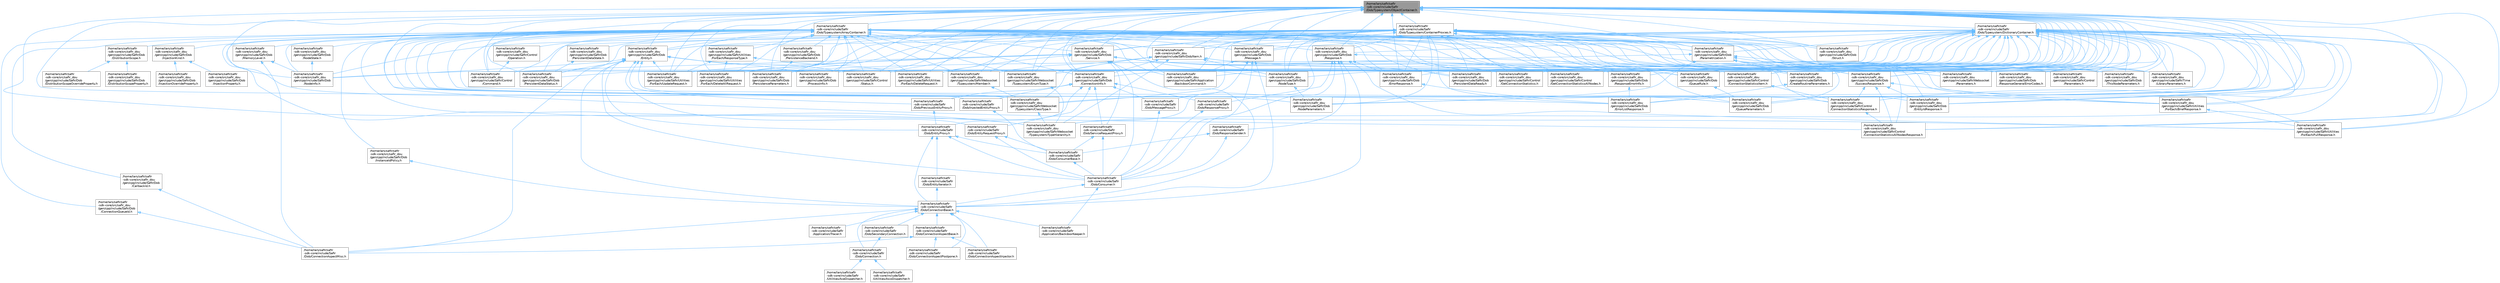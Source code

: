 digraph "/home/lars/safir/safir-sdk-core/include/Safir/Dob/Typesystem/ObjectContainer.h"
{
 // LATEX_PDF_SIZE
  bgcolor="transparent";
  edge [fontname=Helvetica,fontsize=10,labelfontname=Helvetica,labelfontsize=10];
  node [fontname=Helvetica,fontsize=10,shape=box,height=0.2,width=0.4];
  Node1 [label="/home/lars/safir/safir\l-sdk-core/include/Safir\l/Dob/Typesystem/ObjectContainer.h",height=0.2,width=0.4,color="gray40", fillcolor="grey60", style="filled", fontcolor="black",tooltip=" "];
  Node1 -> Node2 [dir="back",color="steelblue1",style="solid"];
  Node2 [label="/home/lars/safir/safir\l-sdk-core/include/Safir\l/Dob/Typesystem/ArrayContainer.h",height=0.2,width=0.4,color="grey40", fillcolor="white", style="filled",URL="$a00071.html",tooltip=" "];
  Node2 -> Node3 [dir="back",color="steelblue1",style="solid"];
  Node3 [label="/home/lars/safir/safir\l-sdk-core/src/safir_dou\l/gen/cpp/include/Safir/Application\l/BackdoorCommand.h",height=0.2,width=0.4,color="grey40", fillcolor="white", style="filled",URL="$a00368.html",tooltip=" "];
  Node2 -> Node4 [dir="back",color="steelblue1",style="solid"];
  Node4 [label="/home/lars/safir/safir\l-sdk-core/src/safir_dou\l/gen/cpp/include/Safir/Control\l/Command.h",height=0.2,width=0.4,color="grey40", fillcolor="white", style="filled",URL="$a00329.html",tooltip=" "];
  Node2 -> Node5 [dir="back",color="steelblue1",style="solid"];
  Node5 [label="/home/lars/safir/safir\l-sdk-core/src/safir_dou\l/gen/cpp/include/Safir/Control\l/ConnectionStatisticsAllNodesResponse.h",height=0.2,width=0.4,color="grey40", fillcolor="white", style="filled",URL="$a00338.html",tooltip=" "];
  Node2 -> Node6 [dir="back",color="steelblue1",style="solid"];
  Node6 [label="/home/lars/safir/safir\l-sdk-core/src/safir_dou\l/gen/cpp/include/Safir/Control\l/ConnectionStatisticsItem.h",height=0.2,width=0.4,color="grey40", fillcolor="white", style="filled",URL="$a00341.html",tooltip=" "];
  Node6 -> Node7 [dir="back",color="steelblue1",style="solid"];
  Node7 [label="/home/lars/safir/safir\l-sdk-core/src/safir_dou\l/gen/cpp/include/Safir/Control\l/ConnectionStatisticsResponse.h",height=0.2,width=0.4,color="grey40", fillcolor="white", style="filled",URL="$a00344.html",tooltip=" "];
  Node7 -> Node5 [dir="back",color="steelblue1",style="solid"];
  Node2 -> Node7 [dir="back",color="steelblue1",style="solid"];
  Node2 -> Node8 [dir="back",color="steelblue1",style="solid"];
  Node8 [label="/home/lars/safir/safir\l-sdk-core/src/safir_dou\l/gen/cpp/include/Safir/Control\l/GetConnectionStatistics.h",height=0.2,width=0.4,color="grey40", fillcolor="white", style="filled",URL="$a00347.html",tooltip=" "];
  Node2 -> Node9 [dir="back",color="steelblue1",style="solid"];
  Node9 [label="/home/lars/safir/safir\l-sdk-core/src/safir_dou\l/gen/cpp/include/Safir/Control\l/GetConnectionStatisticsAllNodes.h",height=0.2,width=0.4,color="grey40", fillcolor="white", style="filled",URL="$a00350.html",tooltip=" "];
  Node2 -> Node10 [dir="back",color="steelblue1",style="solid"];
  Node10 [label="/home/lars/safir/safir\l-sdk-core/src/safir_dou\l/gen/cpp/include/Safir/Control\l/Operation.h",height=0.2,width=0.4,color="grey40", fillcolor="white", style="filled",URL="$a00332.html",tooltip=" "];
  Node10 -> Node4 [dir="back",color="steelblue1",style="solid"];
  Node2 -> Node11 [dir="back",color="steelblue1",style="solid"];
  Node11 [label="/home/lars/safir/safir\l-sdk-core/src/safir_dou\l/gen/cpp/include/Safir/Control\l/Parameters.h",height=0.2,width=0.4,color="grey40", fillcolor="white", style="filled",URL="$a02695.html",tooltip=" "];
  Node2 -> Node12 [dir="back",color="steelblue1",style="solid"];
  Node12 [label="/home/lars/safir/safir\l-sdk-core/src/safir_dou\l/gen/cpp/include/Safir/Control\l/Status.h",height=0.2,width=0.4,color="grey40", fillcolor="white", style="filled",URL="$a00335.html",tooltip=" "];
  Node2 -> Node13 [dir="back",color="steelblue1",style="solid"];
  Node13 [label="/home/lars/safir/safir\l-sdk-core/src/safir_dou\l/gen/cpp/include/Safir/Dob\l/CallbackId.h",height=0.2,width=0.4,color="grey40", fillcolor="white", style="filled",URL="$a00197.html",tooltip=" "];
  Node13 -> Node14 [dir="back",color="steelblue1",style="solid"];
  Node14 [label="/home/lars/safir/safir\l-sdk-core/include/Safir\l/Dob/ConnectionAspectMisc.h",height=0.2,width=0.4,color="grey40", fillcolor="white", style="filled",URL="$a00023.html",tooltip=" "];
  Node2 -> Node15 [dir="back",color="steelblue1",style="solid"];
  Node15 [label="/home/lars/safir/safir\l-sdk-core/src/safir_dou\l/gen/cpp/include/Safir/Dob\l/ConnectionInfo.h",height=0.2,width=0.4,color="grey40", fillcolor="white", style="filled",URL="$a00200.html",tooltip=" "];
  Node15 -> Node16 [dir="back",color="steelblue1",style="solid"];
  Node16 [label="/home/lars/safir/safir\l-sdk-core/include/Safir\l/Dob/EntityProxy.h",height=0.2,width=0.4,color="grey40", fillcolor="white", style="filled",URL="$a00044.html",tooltip=" "];
  Node16 -> Node17 [dir="back",color="steelblue1",style="solid"];
  Node17 [label="/home/lars/safir/safir\l-sdk-core/include/Safir\l/Dob/ConnectionBase.h",height=0.2,width=0.4,color="grey40", fillcolor="white", style="filled",URL="$a00029.html",tooltip=" "];
  Node17 -> Node18 [dir="back",color="steelblue1",style="solid"];
  Node18 [label="/home/lars/safir/safir\l-sdk-core/include/Safir\l/Application/BackdoorKeeper.h",height=0.2,width=0.4,color="grey40", fillcolor="white", style="filled",URL="$a00005.html",tooltip=" "];
  Node17 -> Node19 [dir="back",color="steelblue1",style="solid"];
  Node19 [label="/home/lars/safir/safir\l-sdk-core/include/Safir\l/Application/Tracer.h",height=0.2,width=0.4,color="grey40", fillcolor="white", style="filled",URL="$a00011.html",tooltip=" "];
  Node17 -> Node20 [dir="back",color="steelblue1",style="solid"];
  Node20 [label="/home/lars/safir/safir\l-sdk-core/include/Safir\l/Dob/Connection.h",height=0.2,width=0.4,color="grey40", fillcolor="white", style="filled",URL="$a00014.html",tooltip=" "];
  Node20 -> Node21 [dir="back",color="steelblue1",style="solid"];
  Node21 [label="/home/lars/safir/safir\l-sdk-core/include/Safir\l/Utilities/AceDispatcher.h",height=0.2,width=0.4,color="grey40", fillcolor="white", style="filled",URL="$a00170.html",tooltip=" "];
  Node20 -> Node22 [dir="back",color="steelblue1",style="solid"];
  Node22 [label="/home/lars/safir/safir\l-sdk-core/include/Safir\l/Utilities/AsioDispatcher.h",height=0.2,width=0.4,color="grey40", fillcolor="white", style="filled",URL="$a00173.html",tooltip=" "];
  Node17 -> Node23 [dir="back",color="steelblue1",style="solid"];
  Node23 [label="/home/lars/safir/safir\l-sdk-core/include/Safir\l/Dob/ConnectionAspectBase.h",height=0.2,width=0.4,color="grey40", fillcolor="white", style="filled",URL="$a00017.html",tooltip=" "];
  Node23 -> Node24 [dir="back",color="steelblue1",style="solid"];
  Node24 [label="/home/lars/safir/safir\l-sdk-core/include/Safir\l/Dob/ConnectionAspectInjector.h",height=0.2,width=0.4,color="grey40", fillcolor="white", style="filled",URL="$a00020.html",tooltip=" "];
  Node23 -> Node14 [dir="back",color="steelblue1",style="solid"];
  Node23 -> Node25 [dir="back",color="steelblue1",style="solid"];
  Node25 [label="/home/lars/safir/safir\l-sdk-core/include/Safir\l/Dob/ConnectionAspectPostpone.h",height=0.2,width=0.4,color="grey40", fillcolor="white", style="filled",URL="$a00026.html",tooltip=" "];
  Node17 -> Node24 [dir="back",color="steelblue1",style="solid"];
  Node17 -> Node14 [dir="back",color="steelblue1",style="solid"];
  Node17 -> Node25 [dir="back",color="steelblue1",style="solid"];
  Node17 -> Node26 [dir="back",color="steelblue1",style="solid"];
  Node26 [label="/home/lars/safir/safir\l-sdk-core/include/Safir\l/Dob/SecondaryConnection.h",height=0.2,width=0.4,color="grey40", fillcolor="white", style="filled",URL="$a00065.html",tooltip=" "];
  Node26 -> Node20 [dir="back",color="steelblue1",style="solid"];
  Node16 -> Node27 [dir="back",color="steelblue1",style="solid"];
  Node27 [label="/home/lars/safir/safir\l-sdk-core/include/Safir\l/Dob/Consumer.h",height=0.2,width=0.4,color="grey40", fillcolor="white", style="filled",URL="$a00155.html",tooltip=" "];
  Node27 -> Node18 [dir="back",color="steelblue1",style="solid"];
  Node27 -> Node17 [dir="back",color="steelblue1",style="solid"];
  Node16 -> Node28 [dir="back",color="steelblue1",style="solid"];
  Node28 [label="/home/lars/safir/safir\l-sdk-core/include/Safir\l/Dob/ConsumerBase.h",height=0.2,width=0.4,color="grey40", fillcolor="white", style="filled",URL="$a00032.html",tooltip=" "];
  Node28 -> Node27 [dir="back",color="steelblue1",style="solid"];
  Node16 -> Node29 [dir="back",color="steelblue1",style="solid"];
  Node29 [label="/home/lars/safir/safir\l-sdk-core/include/Safir\l/Dob/EntityIterator.h",height=0.2,width=0.4,color="grey40", fillcolor="white", style="filled",URL="$a00041.html",tooltip=" "];
  Node29 -> Node17 [dir="back",color="steelblue1",style="solid"];
  Node15 -> Node30 [dir="back",color="steelblue1",style="solid"];
  Node30 [label="/home/lars/safir/safir\l-sdk-core/include/Safir\l/Dob/EntityRequestProxy.h",height=0.2,width=0.4,color="grey40", fillcolor="white", style="filled",URL="$a00047.html",tooltip=" "];
  Node30 -> Node27 [dir="back",color="steelblue1",style="solid"];
  Node30 -> Node28 [dir="back",color="steelblue1",style="solid"];
  Node15 -> Node31 [dir="back",color="steelblue1",style="solid"];
  Node31 [label="/home/lars/safir/safir\l-sdk-core/include/Safir\l/Dob/InjectedEntityProxy.h",height=0.2,width=0.4,color="grey40", fillcolor="white", style="filled",URL="$a00050.html",tooltip=" "];
  Node31 -> Node28 [dir="back",color="steelblue1",style="solid"];
  Node15 -> Node32 [dir="back",color="steelblue1",style="solid"];
  Node32 [label="/home/lars/safir/safir\l-sdk-core/include/Safir\l/Dob/MessageProxy.h",height=0.2,width=0.4,color="grey40", fillcolor="white", style="filled",URL="$a00053.html",tooltip=" "];
  Node32 -> Node27 [dir="back",color="steelblue1",style="solid"];
  Node15 -> Node33 [dir="back",color="steelblue1",style="solid"];
  Node33 [label="/home/lars/safir/safir\l-sdk-core/include/Safir\l/Dob/PreviousEntityProxy.h",height=0.2,width=0.4,color="grey40", fillcolor="white", style="filled",URL="$a00056.html",tooltip=" "];
  Node33 -> Node16 [dir="back",color="steelblue1",style="solid"];
  Node15 -> Node34 [dir="back",color="steelblue1",style="solid"];
  Node34 [label="/home/lars/safir/safir\l-sdk-core/include/Safir\l/Dob/ResponseProxy.h",height=0.2,width=0.4,color="grey40", fillcolor="white", style="filled",URL="$a00059.html",tooltip=" "];
  Node34 -> Node27 [dir="back",color="steelblue1",style="solid"];
  Node15 -> Node35 [dir="back",color="steelblue1",style="solid"];
  Node35 [label="/home/lars/safir/safir\l-sdk-core/include/Safir\l/Dob/ServiceRequestProxy.h",height=0.2,width=0.4,color="grey40", fillcolor="white", style="filled",URL="$a00068.html",tooltip=" "];
  Node35 -> Node27 [dir="back",color="steelblue1",style="solid"];
  Node35 -> Node28 [dir="back",color="steelblue1",style="solid"];
  Node2 -> Node36 [dir="back",color="steelblue1",style="solid"];
  Node36 [label="/home/lars/safir/safir\l-sdk-core/src/safir_dou\l/gen/cpp/include/Safir/Dob\l/ConnectionQueueId.h",height=0.2,width=0.4,color="grey40", fillcolor="white", style="filled",URL="$a00203.html",tooltip=" "];
  Node36 -> Node14 [dir="back",color="steelblue1",style="solid"];
  Node2 -> Node37 [dir="back",color="steelblue1",style="solid"];
  Node37 [label="/home/lars/safir/safir\l-sdk-core/src/safir_dou\l/gen/cpp/include/Safir/Dob\l/CreateRoutineParameters.h",height=0.2,width=0.4,color="grey40", fillcolor="white", style="filled",URL="$a00212.html",tooltip=" "];
  Node37 -> Node38 [dir="back",color="steelblue1",style="solid"];
  Node38 [label="/home/lars/safir/safir\l-sdk-core/src/safir_dou\l/gen/cpp/include/Safir/Dob\l/ErrorListResponse.h",height=0.2,width=0.4,color="grey40", fillcolor="white", style="filled",URL="$a00230.html",tooltip=" "];
  Node2 -> Node39 [dir="back",color="steelblue1",style="solid"];
  Node39 [label="/home/lars/safir/safir\l-sdk-core/src/safir_dou\l/gen/cpp/include/Safir/Dob\l/DistributionScope.h",height=0.2,width=0.4,color="grey40", fillcolor="white", style="filled",URL="$a00215.html",tooltip=" "];
  Node39 -> Node40 [dir="back",color="steelblue1",style="solid"];
  Node40 [label="/home/lars/safir/safir\l-sdk-core/src/safir_dou\l/gen/cpp/include/Safir/Dob\l/DistributionScopeOverrideProperty.h",height=0.2,width=0.4,color="grey40", fillcolor="white", style="filled",URL="$a00221.html",tooltip=" "];
  Node39 -> Node41 [dir="back",color="steelblue1",style="solid"];
  Node41 [label="/home/lars/safir/safir\l-sdk-core/src/safir_dou\l/gen/cpp/include/Safir/Dob\l/DistributionScopeProperty.h",height=0.2,width=0.4,color="grey40", fillcolor="white", style="filled",URL="$a00218.html",tooltip=" "];
  Node2 -> Node42 [dir="back",color="steelblue1",style="solid"];
  Node42 [label="/home/lars/safir/safir\l-sdk-core/src/safir_dou\l/gen/cpp/include/Safir/Dob\l/Entity.h",height=0.2,width=0.4,color="grey40", fillcolor="white", style="filled",URL="$a00224.html",tooltip=" "];
  Node42 -> Node14 [dir="back",color="steelblue1",style="solid"];
  Node42 -> Node17 [dir="back",color="steelblue1",style="solid"];
  Node42 -> Node27 [dir="back",color="steelblue1",style="solid"];
  Node42 -> Node16 [dir="back",color="steelblue1",style="solid"];
  Node42 -> Node30 [dir="back",color="steelblue1",style="solid"];
  Node42 -> Node31 [dir="back",color="steelblue1",style="solid"];
  Node42 -> Node33 [dir="back",color="steelblue1",style="solid"];
  Node42 -> Node12 [dir="back",color="steelblue1",style="solid"];
  Node42 -> Node43 [dir="back",color="steelblue1",style="solid"];
  Node43 [label="/home/lars/safir/safir\l-sdk-core/src/safir_dou\l/gen/cpp/include/Safir/Dob\l/NodeInfo.h",height=0.2,width=0.4,color="grey40", fillcolor="white", style="filled",URL="$a00263.html",tooltip=" "];
  Node42 -> Node44 [dir="back",color="steelblue1",style="solid"];
  Node44 [label="/home/lars/safir/safir\l-sdk-core/src/safir_dou\l/gen/cpp/include/Safir/Dob\l/PersistentDataStatus.h",height=0.2,width=0.4,color="grey40", fillcolor="white", style="filled",URL="$a00299.html",tooltip=" "];
  Node42 -> Node45 [dir="back",color="steelblue1",style="solid"];
  Node45 [label="/home/lars/safir/safir\l-sdk-core/src/safir_dou\l/gen/cpp/include/Safir/Dob\l/ProcessInfo.h",height=0.2,width=0.4,color="grey40", fillcolor="white", style="filled",URL="$a02707.html",tooltip=" "];
  Node42 -> Node46 [dir="back",color="steelblue1",style="solid"];
  Node46 [label="/home/lars/safir/safir\l-sdk-core/src/safir_dou\l/gen/cpp/include/Safir/Utilities\l/ForEach/UpdateRequest.h",height=0.2,width=0.4,color="grey40", fillcolor="white", style="filled",URL="$a00386.html",tooltip=" "];
  Node2 -> Node47 [dir="back",color="steelblue1",style="solid"];
  Node47 [label="/home/lars/safir/safir\l-sdk-core/src/safir_dou\l/gen/cpp/include/Safir/Dob\l/EntityIdResponse.h",height=0.2,width=0.4,color="grey40", fillcolor="white", style="filled",URL="$a00227.html",tooltip=" "];
  Node2 -> Node38 [dir="back",color="steelblue1",style="solid"];
  Node2 -> Node48 [dir="back",color="steelblue1",style="solid"];
  Node48 [label="/home/lars/safir/safir\l-sdk-core/src/safir_dou\l/gen/cpp/include/Safir/Dob\l/ErrorResponse.h",height=0.2,width=0.4,color="grey40", fillcolor="white", style="filled",URL="$a00233.html",tooltip=" "];
  Node48 -> Node38 [dir="back",color="steelblue1",style="solid"];
  Node2 -> Node49 [dir="back",color="steelblue1",style="solid"];
  Node49 [label="/home/lars/safir/safir\l-sdk-core/src/safir_dou\l/gen/cpp/include/Safir/Dob\l/InjectionKind.h",height=0.2,width=0.4,color="grey40", fillcolor="white", style="filled",URL="$a00239.html",tooltip=" "];
  Node49 -> Node50 [dir="back",color="steelblue1",style="solid"];
  Node50 [label="/home/lars/safir/safir\l-sdk-core/src/safir_dou\l/gen/cpp/include/Safir/Dob\l/InjectionOverrideProperty.h",height=0.2,width=0.4,color="grey40", fillcolor="white", style="filled",URL="$a00242.html",tooltip=" "];
  Node49 -> Node51 [dir="back",color="steelblue1",style="solid"];
  Node51 [label="/home/lars/safir/safir\l-sdk-core/src/safir_dou\l/gen/cpp/include/Safir/Dob\l/InjectionProperty.h",height=0.2,width=0.4,color="grey40", fillcolor="white", style="filled",URL="$a00245.html",tooltip=" "];
  Node2 -> Node52 [dir="back",color="steelblue1",style="solid"];
  Node52 [label="/home/lars/safir/safir\l-sdk-core/src/safir_dou\l/gen/cpp/include/Safir/Dob\l/InstanceIdPolicy.h",height=0.2,width=0.4,color="grey40", fillcolor="white", style="filled",URL="$a00248.html",tooltip=" "];
  Node52 -> Node17 [dir="back",color="steelblue1",style="solid"];
  Node2 -> Node53 [dir="back",color="steelblue1",style="solid"];
  Node53 [label="/home/lars/safir/safir\l-sdk-core/src/safir_dou\l/gen/cpp/include/Safir/Dob/Item.h",height=0.2,width=0.4,color="grey40", fillcolor="white", style="filled",URL="$a00251.html",tooltip=" "];
  Node53 -> Node6 [dir="back",color="steelblue1",style="solid"];
  Node53 -> Node15 [dir="back",color="steelblue1",style="solid"];
  Node53 -> Node54 [dir="back",color="steelblue1",style="solid"];
  Node54 [label="/home/lars/safir/safir\l-sdk-core/src/safir_dou\l/gen/cpp/include/Safir/Dob\l/NodeType.h",height=0.2,width=0.4,color="grey40", fillcolor="white", style="filled",URL="$a00269.html",tooltip=" "];
  Node54 -> Node55 [dir="back",color="steelblue1",style="solid"];
  Node55 [label="/home/lars/safir/safir\l-sdk-core/src/safir_dou\l/gen/cpp/include/Safir/Dob\l/NodeParameters.h",height=0.2,width=0.4,color="grey40", fillcolor="white", style="filled",URL="$a00185.html",tooltip=" "];
  Node53 -> Node56 [dir="back",color="steelblue1",style="solid"];
  Node56 [label="/home/lars/safir/safir\l-sdk-core/src/safir_dou\l/gen/cpp/include/Safir/Dob\l/QueueRule.h",height=0.2,width=0.4,color="grey40", fillcolor="white", style="filled",URL="$a00302.html",tooltip=" "];
  Node56 -> Node57 [dir="back",color="steelblue1",style="solid"];
  Node57 [label="/home/lars/safir/safir\l-sdk-core/src/safir_dou\l/gen/cpp/include/Safir/Dob\l/QueueParameters.h",height=0.2,width=0.4,color="grey40", fillcolor="white", style="filled",URL="$a00188.html",tooltip=" "];
  Node53 -> Node58 [dir="back",color="steelblue1",style="solid"];
  Node58 [label="/home/lars/safir/safir\l-sdk-core/src/safir_dou\l/gen/cpp/include/Safir/Dob\l/ResponseErrorInfo.h",height=0.2,width=0.4,color="grey40", fillcolor="white", style="filled",URL="$a00314.html",tooltip=" "];
  Node58 -> Node38 [dir="back",color="steelblue1",style="solid"];
  Node53 -> Node59 [dir="back",color="steelblue1",style="solid"];
  Node59 [label="/home/lars/safir/safir\l-sdk-core/src/safir_dou\l/gen/cpp/include/Safir/Websocket\l/Typesystem/ClassType.h",height=0.2,width=0.4,color="grey40", fillcolor="white", style="filled",URL="$a00359.html",tooltip=" "];
  Node59 -> Node60 [dir="back",color="steelblue1",style="solid"];
  Node60 [label="/home/lars/safir/safir\l-sdk-core/src/safir_dou\l/gen/cpp/include/Safir/Websocket\l/Typesystem/TypeHierarchy.h",height=0.2,width=0.4,color="grey40", fillcolor="white", style="filled",URL="$a00365.html",tooltip=" "];
  Node53 -> Node61 [dir="back",color="steelblue1",style="solid"];
  Node61 [label="/home/lars/safir/safir\l-sdk-core/src/safir_dou\l/gen/cpp/include/Safir/Websocket\l/Typesystem/EnumType.h",height=0.2,width=0.4,color="grey40", fillcolor="white", style="filled",URL="$a00356.html",tooltip=" "];
  Node61 -> Node60 [dir="back",color="steelblue1",style="solid"];
  Node53 -> Node62 [dir="back",color="steelblue1",style="solid"];
  Node62 [label="/home/lars/safir/safir\l-sdk-core/src/safir_dou\l/gen/cpp/include/Safir/Websocket\l/Typesystem/Member.h",height=0.2,width=0.4,color="grey40", fillcolor="white", style="filled",URL="$a00362.html",tooltip=" "];
  Node62 -> Node59 [dir="back",color="steelblue1",style="solid"];
  Node53 -> Node60 [dir="back",color="steelblue1",style="solid"];
  Node2 -> Node63 [dir="back",color="steelblue1",style="solid"];
  Node63 [label="/home/lars/safir/safir\l-sdk-core/src/safir_dou\l/gen/cpp/include/Safir/Dob\l/MemoryLevel.h",height=0.2,width=0.4,color="grey40", fillcolor="white", style="filled",URL="$a00257.html",tooltip=" "];
  Node63 -> Node14 [dir="back",color="steelblue1",style="solid"];
  Node63 -> Node43 [dir="back",color="steelblue1",style="solid"];
  Node2 -> Node64 [dir="back",color="steelblue1",style="solid"];
  Node64 [label="/home/lars/safir/safir\l-sdk-core/src/safir_dou\l/gen/cpp/include/Safir/Dob\l/Message.h",height=0.2,width=0.4,color="grey40", fillcolor="white", style="filled",URL="$a00260.html",tooltip=" "];
  Node64 -> Node17 [dir="back",color="steelblue1",style="solid"];
  Node64 -> Node27 [dir="back",color="steelblue1",style="solid"];
  Node64 -> Node32 [dir="back",color="steelblue1",style="solid"];
  Node64 -> Node3 [dir="back",color="steelblue1",style="solid"];
  Node2 -> Node43 [dir="back",color="steelblue1",style="solid"];
  Node2 -> Node55 [dir="back",color="steelblue1",style="solid"];
  Node2 -> Node65 [dir="back",color="steelblue1",style="solid"];
  Node65 [label="/home/lars/safir/safir\l-sdk-core/src/safir_dou\l/gen/cpp/include/Safir/Dob\l/NodeState.h",height=0.2,width=0.4,color="grey40", fillcolor="white", style="filled",URL="$a00266.html",tooltip=" "];
  Node65 -> Node43 [dir="back",color="steelblue1",style="solid"];
  Node2 -> Node54 [dir="back",color="steelblue1",style="solid"];
  Node2 -> Node66 [dir="back",color="steelblue1",style="solid"];
  Node66 [label="/home/lars/safir/safir\l-sdk-core/src/safir_dou\l/gen/cpp/include/Safir/Dob\l/Parametrization.h",height=0.2,width=0.4,color="grey40", fillcolor="white", style="filled",URL="$a00281.html",tooltip=" "];
  Node66 -> Node11 [dir="back",color="steelblue1",style="solid"];
  Node66 -> Node37 [dir="back",color="steelblue1",style="solid"];
  Node66 -> Node55 [dir="back",color="steelblue1",style="solid"];
  Node66 -> Node67 [dir="back",color="steelblue1",style="solid"];
  Node67 [label="/home/lars/safir/safir\l-sdk-core/src/safir_dou\l/gen/cpp/include/Safir/Dob\l/PersistenceParameters.h",height=0.2,width=0.4,color="grey40", fillcolor="white", style="filled",URL="$a00182.html",tooltip=" "];
  Node66 -> Node57 [dir="back",color="steelblue1",style="solid"];
  Node66 -> Node68 [dir="back",color="steelblue1",style="solid"];
  Node68 [label="/home/lars/safir/safir\l-sdk-core/src/safir_dou\l/gen/cpp/include/Safir/Dob\l/ResponseGeneralErrorCodes.h",height=0.2,width=0.4,color="grey40", fillcolor="white", style="filled",URL="$a00317.html",tooltip=" "];
  Node66 -> Node69 [dir="back",color="steelblue1",style="solid"];
  Node69 [label="/home/lars/safir/safir\l-sdk-core/src/safir_dou\l/gen/cpp/include/Safir/Dob\l/ThisNodeParameters.h",height=0.2,width=0.4,color="grey40", fillcolor="white", style="filled",URL="$a00191.html",tooltip=" "];
  Node66 -> Node70 [dir="back",color="steelblue1",style="solid"];
  Node70 [label="/home/lars/safir/safir\l-sdk-core/src/safir_dou\l/gen/cpp/include/Safir/Time\l/LibraryParameters.h",height=0.2,width=0.4,color="grey40", fillcolor="white", style="filled",URL="$a00353.html",tooltip=" "];
  Node66 -> Node71 [dir="back",color="steelblue1",style="solid"];
  Node71 [label="/home/lars/safir/safir\l-sdk-core/src/safir_dou\l/gen/cpp/include/Safir/Websocket\l/Parameters.h",height=0.2,width=0.4,color="grey40", fillcolor="white", style="filled",URL="$a02698.html",tooltip=" "];
  Node2 -> Node72 [dir="back",color="steelblue1",style="solid"];
  Node72 [label="/home/lars/safir/safir\l-sdk-core/src/safir_dou\l/gen/cpp/include/Safir/Dob\l/PersistenceBackend.h",height=0.2,width=0.4,color="grey40", fillcolor="white", style="filled",URL="$a00284.html",tooltip=" "];
  Node72 -> Node67 [dir="back",color="steelblue1",style="solid"];
  Node2 -> Node67 [dir="back",color="steelblue1",style="solid"];
  Node2 -> Node73 [dir="back",color="steelblue1",style="solid"];
  Node73 [label="/home/lars/safir/safir\l-sdk-core/src/safir_dou\l/gen/cpp/include/Safir/Dob\l/PersistentDataReady.h",height=0.2,width=0.4,color="grey40", fillcolor="white", style="filled",URL="$a00293.html",tooltip=" "];
  Node2 -> Node74 [dir="back",color="steelblue1",style="solid"];
  Node74 [label="/home/lars/safir/safir\l-sdk-core/src/safir_dou\l/gen/cpp/include/Safir/Dob\l/PersistentDataState.h",height=0.2,width=0.4,color="grey40", fillcolor="white", style="filled",URL="$a00296.html",tooltip=" "];
  Node74 -> Node44 [dir="back",color="steelblue1",style="solid"];
  Node2 -> Node44 [dir="back",color="steelblue1",style="solid"];
  Node2 -> Node45 [dir="back",color="steelblue1",style="solid"];
  Node2 -> Node57 [dir="back",color="steelblue1",style="solid"];
  Node2 -> Node56 [dir="back",color="steelblue1",style="solid"];
  Node2 -> Node75 [dir="back",color="steelblue1",style="solid"];
  Node75 [label="/home/lars/safir/safir\l-sdk-core/src/safir_dou\l/gen/cpp/include/Safir/Dob\l/Response.h",height=0.2,width=0.4,color="grey40", fillcolor="white", style="filled",URL="$a00311.html",tooltip=" "];
  Node75 -> Node17 [dir="back",color="steelblue1",style="solid"];
  Node75 -> Node27 [dir="back",color="steelblue1",style="solid"];
  Node75 -> Node34 [dir="back",color="steelblue1",style="solid"];
  Node75 -> Node76 [dir="back",color="steelblue1",style="solid"];
  Node76 [label="/home/lars/safir/safir\l-sdk-core/include/Safir\l/Dob/ResponseSender.h",height=0.2,width=0.4,color="grey40", fillcolor="white", style="filled",URL="$a00062.html",tooltip=" "];
  Node76 -> Node27 [dir="back",color="steelblue1",style="solid"];
  Node76 -> Node28 [dir="back",color="steelblue1",style="solid"];
  Node75 -> Node48 [dir="back",color="steelblue1",style="solid"];
  Node75 -> Node77 [dir="back",color="steelblue1",style="solid"];
  Node77 [label="/home/lars/safir/safir\l-sdk-core/src/safir_dou\l/gen/cpp/include/Safir/Dob\l/SuccessResponse.h",height=0.2,width=0.4,color="grey40", fillcolor="white", style="filled",URL="$a00326.html",tooltip=" "];
  Node77 -> Node5 [dir="back",color="steelblue1",style="solid"];
  Node77 -> Node7 [dir="back",color="steelblue1",style="solid"];
  Node77 -> Node47 [dir="back",color="steelblue1",style="solid"];
  Node77 -> Node78 [dir="back",color="steelblue1",style="solid"];
  Node78 [label="/home/lars/safir/safir\l-sdk-core/src/safir_dou\l/gen/cpp/include/Safir/Utilities\l/ForEach/BriefResponse.h",height=0.2,width=0.4,color="grey40", fillcolor="white", style="filled",URL="$a00371.html",tooltip=" "];
  Node78 -> Node79 [dir="back",color="steelblue1",style="solid"];
  Node79 [label="/home/lars/safir/safir\l-sdk-core/src/safir_dou\l/gen/cpp/include/Safir/Utilities\l/ForEach/FullResponse.h",height=0.2,width=0.4,color="grey40", fillcolor="white", style="filled",URL="$a00380.html",tooltip=" "];
  Node75 -> Node79 [dir="back",color="steelblue1",style="solid"];
  Node2 -> Node58 [dir="back",color="steelblue1",style="solid"];
  Node2 -> Node68 [dir="back",color="steelblue1",style="solid"];
  Node2 -> Node80 [dir="back",color="steelblue1",style="solid"];
  Node80 [label="/home/lars/safir/safir\l-sdk-core/src/safir_dou\l/gen/cpp/include/Safir/Dob\l/Service.h",height=0.2,width=0.4,color="grey40", fillcolor="white", style="filled",URL="$a00320.html",tooltip=" "];
  Node80 -> Node17 [dir="back",color="steelblue1",style="solid"];
  Node80 -> Node27 [dir="back",color="steelblue1",style="solid"];
  Node80 -> Node35 [dir="back",color="steelblue1",style="solid"];
  Node80 -> Node4 [dir="back",color="steelblue1",style="solid"];
  Node80 -> Node8 [dir="back",color="steelblue1",style="solid"];
  Node80 -> Node9 [dir="back",color="steelblue1",style="solid"];
  Node80 -> Node73 [dir="back",color="steelblue1",style="solid"];
  Node80 -> Node81 [dir="back",color="steelblue1",style="solid"];
  Node81 [label="/home/lars/safir/safir\l-sdk-core/src/safir_dou\l/gen/cpp/include/Safir/Utilities\l/ForEach/DeleteAllRequest.h",height=0.2,width=0.4,color="grey40", fillcolor="white", style="filled",URL="$a00374.html",tooltip=" "];
  Node80 -> Node82 [dir="back",color="steelblue1",style="solid"];
  Node82 [label="/home/lars/safir/safir\l-sdk-core/src/safir_dou\l/gen/cpp/include/Safir/Utilities\l/ForEach/DeleteRequest.h",height=0.2,width=0.4,color="grey40", fillcolor="white", style="filled",URL="$a00377.html",tooltip=" "];
  Node80 -> Node46 [dir="back",color="steelblue1",style="solid"];
  Node2 -> Node83 [dir="back",color="steelblue1",style="solid"];
  Node83 [label="/home/lars/safir/safir\l-sdk-core/src/safir_dou\l/gen/cpp/include/Safir/Dob\l/Struct.h",height=0.2,width=0.4,color="grey40", fillcolor="white", style="filled",URL="$a00323.html",tooltip=" "];
  Node2 -> Node77 [dir="back",color="steelblue1",style="solid"];
  Node2 -> Node69 [dir="back",color="steelblue1",style="solid"];
  Node2 -> Node70 [dir="back",color="steelblue1",style="solid"];
  Node2 -> Node78 [dir="back",color="steelblue1",style="solid"];
  Node2 -> Node81 [dir="back",color="steelblue1",style="solid"];
  Node2 -> Node82 [dir="back",color="steelblue1",style="solid"];
  Node2 -> Node79 [dir="back",color="steelblue1",style="solid"];
  Node2 -> Node84 [dir="back",color="steelblue1",style="solid"];
  Node84 [label="/home/lars/safir/safir\l-sdk-core/src/safir_dou\l/gen/cpp/include/Safir/Utilities\l/ForEach/ResponseType.h",height=0.2,width=0.4,color="grey40", fillcolor="white", style="filled",URL="$a00383.html",tooltip=" "];
  Node84 -> Node81 [dir="back",color="steelblue1",style="solid"];
  Node84 -> Node82 [dir="back",color="steelblue1",style="solid"];
  Node84 -> Node46 [dir="back",color="steelblue1",style="solid"];
  Node2 -> Node46 [dir="back",color="steelblue1",style="solid"];
  Node2 -> Node71 [dir="back",color="steelblue1",style="solid"];
  Node2 -> Node59 [dir="back",color="steelblue1",style="solid"];
  Node2 -> Node61 [dir="back",color="steelblue1",style="solid"];
  Node2 -> Node62 [dir="back",color="steelblue1",style="solid"];
  Node2 -> Node60 [dir="back",color="steelblue1",style="solid"];
  Node1 -> Node85 [dir="back",color="steelblue1",style="solid"];
  Node85 [label="/home/lars/safir/safir\l-sdk-core/include/Safir\l/Dob/Typesystem/ContainerProxies.h",height=0.2,width=0.4,color="grey40", fillcolor="white", style="filled",URL="$a00080.html",tooltip=" "];
  Node85 -> Node3 [dir="back",color="steelblue1",style="solid"];
  Node85 -> Node4 [dir="back",color="steelblue1",style="solid"];
  Node85 -> Node5 [dir="back",color="steelblue1",style="solid"];
  Node85 -> Node6 [dir="back",color="steelblue1",style="solid"];
  Node85 -> Node7 [dir="back",color="steelblue1",style="solid"];
  Node85 -> Node8 [dir="back",color="steelblue1",style="solid"];
  Node85 -> Node9 [dir="back",color="steelblue1",style="solid"];
  Node85 -> Node11 [dir="back",color="steelblue1",style="solid"];
  Node85 -> Node12 [dir="back",color="steelblue1",style="solid"];
  Node85 -> Node15 [dir="back",color="steelblue1",style="solid"];
  Node85 -> Node37 [dir="back",color="steelblue1",style="solid"];
  Node85 -> Node42 [dir="back",color="steelblue1",style="solid"];
  Node85 -> Node47 [dir="back",color="steelblue1",style="solid"];
  Node85 -> Node38 [dir="back",color="steelblue1",style="solid"];
  Node85 -> Node48 [dir="back",color="steelblue1",style="solid"];
  Node85 -> Node53 [dir="back",color="steelblue1",style="solid"];
  Node85 -> Node64 [dir="back",color="steelblue1",style="solid"];
  Node85 -> Node43 [dir="back",color="steelblue1",style="solid"];
  Node85 -> Node55 [dir="back",color="steelblue1",style="solid"];
  Node85 -> Node54 [dir="back",color="steelblue1",style="solid"];
  Node85 -> Node66 [dir="back",color="steelblue1",style="solid"];
  Node85 -> Node67 [dir="back",color="steelblue1",style="solid"];
  Node85 -> Node73 [dir="back",color="steelblue1",style="solid"];
  Node85 -> Node44 [dir="back",color="steelblue1",style="solid"];
  Node85 -> Node45 [dir="back",color="steelblue1",style="solid"];
  Node85 -> Node57 [dir="back",color="steelblue1",style="solid"];
  Node85 -> Node56 [dir="back",color="steelblue1",style="solid"];
  Node85 -> Node75 [dir="back",color="steelblue1",style="solid"];
  Node85 -> Node58 [dir="back",color="steelblue1",style="solid"];
  Node85 -> Node68 [dir="back",color="steelblue1",style="solid"];
  Node85 -> Node80 [dir="back",color="steelblue1",style="solid"];
  Node85 -> Node83 [dir="back",color="steelblue1",style="solid"];
  Node85 -> Node77 [dir="back",color="steelblue1",style="solid"];
  Node85 -> Node69 [dir="back",color="steelblue1",style="solid"];
  Node85 -> Node70 [dir="back",color="steelblue1",style="solid"];
  Node85 -> Node78 [dir="back",color="steelblue1",style="solid"];
  Node85 -> Node81 [dir="back",color="steelblue1",style="solid"];
  Node85 -> Node82 [dir="back",color="steelblue1",style="solid"];
  Node85 -> Node79 [dir="back",color="steelblue1",style="solid"];
  Node85 -> Node46 [dir="back",color="steelblue1",style="solid"];
  Node85 -> Node71 [dir="back",color="steelblue1",style="solid"];
  Node85 -> Node59 [dir="back",color="steelblue1",style="solid"];
  Node85 -> Node61 [dir="back",color="steelblue1",style="solid"];
  Node85 -> Node62 [dir="back",color="steelblue1",style="solid"];
  Node85 -> Node60 [dir="back",color="steelblue1",style="solid"];
  Node1 -> Node86 [dir="back",color="steelblue1",style="solid"];
  Node86 [label="/home/lars/safir/safir\l-sdk-core/include/Safir\l/Dob/Typesystem/DictionaryContainer.h",height=0.2,width=0.4,color="grey40", fillcolor="white", style="filled",URL="$a00083.html",tooltip=" "];
  Node86 -> Node3 [dir="back",color="steelblue1",style="solid"];
  Node86 -> Node4 [dir="back",color="steelblue1",style="solid"];
  Node86 -> Node5 [dir="back",color="steelblue1",style="solid"];
  Node86 -> Node6 [dir="back",color="steelblue1",style="solid"];
  Node86 -> Node7 [dir="back",color="steelblue1",style="solid"];
  Node86 -> Node8 [dir="back",color="steelblue1",style="solid"];
  Node86 -> Node9 [dir="back",color="steelblue1",style="solid"];
  Node86 -> Node11 [dir="back",color="steelblue1",style="solid"];
  Node86 -> Node12 [dir="back",color="steelblue1",style="solid"];
  Node86 -> Node15 [dir="back",color="steelblue1",style="solid"];
  Node86 -> Node37 [dir="back",color="steelblue1",style="solid"];
  Node86 -> Node42 [dir="back",color="steelblue1",style="solid"];
  Node86 -> Node47 [dir="back",color="steelblue1",style="solid"];
  Node86 -> Node38 [dir="back",color="steelblue1",style="solid"];
  Node86 -> Node48 [dir="back",color="steelblue1",style="solid"];
  Node86 -> Node53 [dir="back",color="steelblue1",style="solid"];
  Node86 -> Node64 [dir="back",color="steelblue1",style="solid"];
  Node86 -> Node43 [dir="back",color="steelblue1",style="solid"];
  Node86 -> Node55 [dir="back",color="steelblue1",style="solid"];
  Node86 -> Node54 [dir="back",color="steelblue1",style="solid"];
  Node86 -> Node66 [dir="back",color="steelblue1",style="solid"];
  Node86 -> Node67 [dir="back",color="steelblue1",style="solid"];
  Node86 -> Node73 [dir="back",color="steelblue1",style="solid"];
  Node86 -> Node44 [dir="back",color="steelblue1",style="solid"];
  Node86 -> Node45 [dir="back",color="steelblue1",style="solid"];
  Node86 -> Node57 [dir="back",color="steelblue1",style="solid"];
  Node86 -> Node56 [dir="back",color="steelblue1",style="solid"];
  Node86 -> Node75 [dir="back",color="steelblue1",style="solid"];
  Node86 -> Node58 [dir="back",color="steelblue1",style="solid"];
  Node86 -> Node68 [dir="back",color="steelblue1",style="solid"];
  Node86 -> Node80 [dir="back",color="steelblue1",style="solid"];
  Node86 -> Node83 [dir="back",color="steelblue1",style="solid"];
  Node86 -> Node77 [dir="back",color="steelblue1",style="solid"];
  Node86 -> Node69 [dir="back",color="steelblue1",style="solid"];
  Node86 -> Node70 [dir="back",color="steelblue1",style="solid"];
  Node86 -> Node78 [dir="back",color="steelblue1",style="solid"];
  Node86 -> Node81 [dir="back",color="steelblue1",style="solid"];
  Node86 -> Node82 [dir="back",color="steelblue1",style="solid"];
  Node86 -> Node79 [dir="back",color="steelblue1",style="solid"];
  Node86 -> Node46 [dir="back",color="steelblue1",style="solid"];
  Node86 -> Node71 [dir="back",color="steelblue1",style="solid"];
  Node86 -> Node59 [dir="back",color="steelblue1",style="solid"];
  Node86 -> Node61 [dir="back",color="steelblue1",style="solid"];
  Node86 -> Node62 [dir="back",color="steelblue1",style="solid"];
  Node86 -> Node60 [dir="back",color="steelblue1",style="solid"];
  Node1 -> Node3 [dir="back",color="steelblue1",style="solid"];
  Node1 -> Node4 [dir="back",color="steelblue1",style="solid"];
  Node1 -> Node5 [dir="back",color="steelblue1",style="solid"];
  Node1 -> Node6 [dir="back",color="steelblue1",style="solid"];
  Node1 -> Node7 [dir="back",color="steelblue1",style="solid"];
  Node1 -> Node8 [dir="back",color="steelblue1",style="solid"];
  Node1 -> Node9 [dir="back",color="steelblue1",style="solid"];
  Node1 -> Node11 [dir="back",color="steelblue1",style="solid"];
  Node1 -> Node12 [dir="back",color="steelblue1",style="solid"];
  Node1 -> Node15 [dir="back",color="steelblue1",style="solid"];
  Node1 -> Node37 [dir="back",color="steelblue1",style="solid"];
  Node1 -> Node42 [dir="back",color="steelblue1",style="solid"];
  Node1 -> Node47 [dir="back",color="steelblue1",style="solid"];
  Node1 -> Node38 [dir="back",color="steelblue1",style="solid"];
  Node1 -> Node48 [dir="back",color="steelblue1",style="solid"];
  Node1 -> Node53 [dir="back",color="steelblue1",style="solid"];
  Node1 -> Node64 [dir="back",color="steelblue1",style="solid"];
  Node1 -> Node43 [dir="back",color="steelblue1",style="solid"];
  Node1 -> Node55 [dir="back",color="steelblue1",style="solid"];
  Node1 -> Node54 [dir="back",color="steelblue1",style="solid"];
  Node1 -> Node66 [dir="back",color="steelblue1",style="solid"];
  Node1 -> Node67 [dir="back",color="steelblue1",style="solid"];
  Node1 -> Node73 [dir="back",color="steelblue1",style="solid"];
  Node1 -> Node44 [dir="back",color="steelblue1",style="solid"];
  Node1 -> Node45 [dir="back",color="steelblue1",style="solid"];
  Node1 -> Node57 [dir="back",color="steelblue1",style="solid"];
  Node1 -> Node56 [dir="back",color="steelblue1",style="solid"];
  Node1 -> Node75 [dir="back",color="steelblue1",style="solid"];
  Node1 -> Node58 [dir="back",color="steelblue1",style="solid"];
  Node1 -> Node68 [dir="back",color="steelblue1",style="solid"];
  Node1 -> Node80 [dir="back",color="steelblue1",style="solid"];
  Node1 -> Node83 [dir="back",color="steelblue1",style="solid"];
  Node1 -> Node77 [dir="back",color="steelblue1",style="solid"];
  Node1 -> Node69 [dir="back",color="steelblue1",style="solid"];
  Node1 -> Node70 [dir="back",color="steelblue1",style="solid"];
  Node1 -> Node78 [dir="back",color="steelblue1",style="solid"];
  Node1 -> Node81 [dir="back",color="steelblue1",style="solid"];
  Node1 -> Node82 [dir="back",color="steelblue1",style="solid"];
  Node1 -> Node79 [dir="back",color="steelblue1",style="solid"];
  Node1 -> Node46 [dir="back",color="steelblue1",style="solid"];
  Node1 -> Node71 [dir="back",color="steelblue1",style="solid"];
  Node1 -> Node59 [dir="back",color="steelblue1",style="solid"];
  Node1 -> Node61 [dir="back",color="steelblue1",style="solid"];
  Node1 -> Node62 [dir="back",color="steelblue1",style="solid"];
  Node1 -> Node60 [dir="back",color="steelblue1",style="solid"];
}
